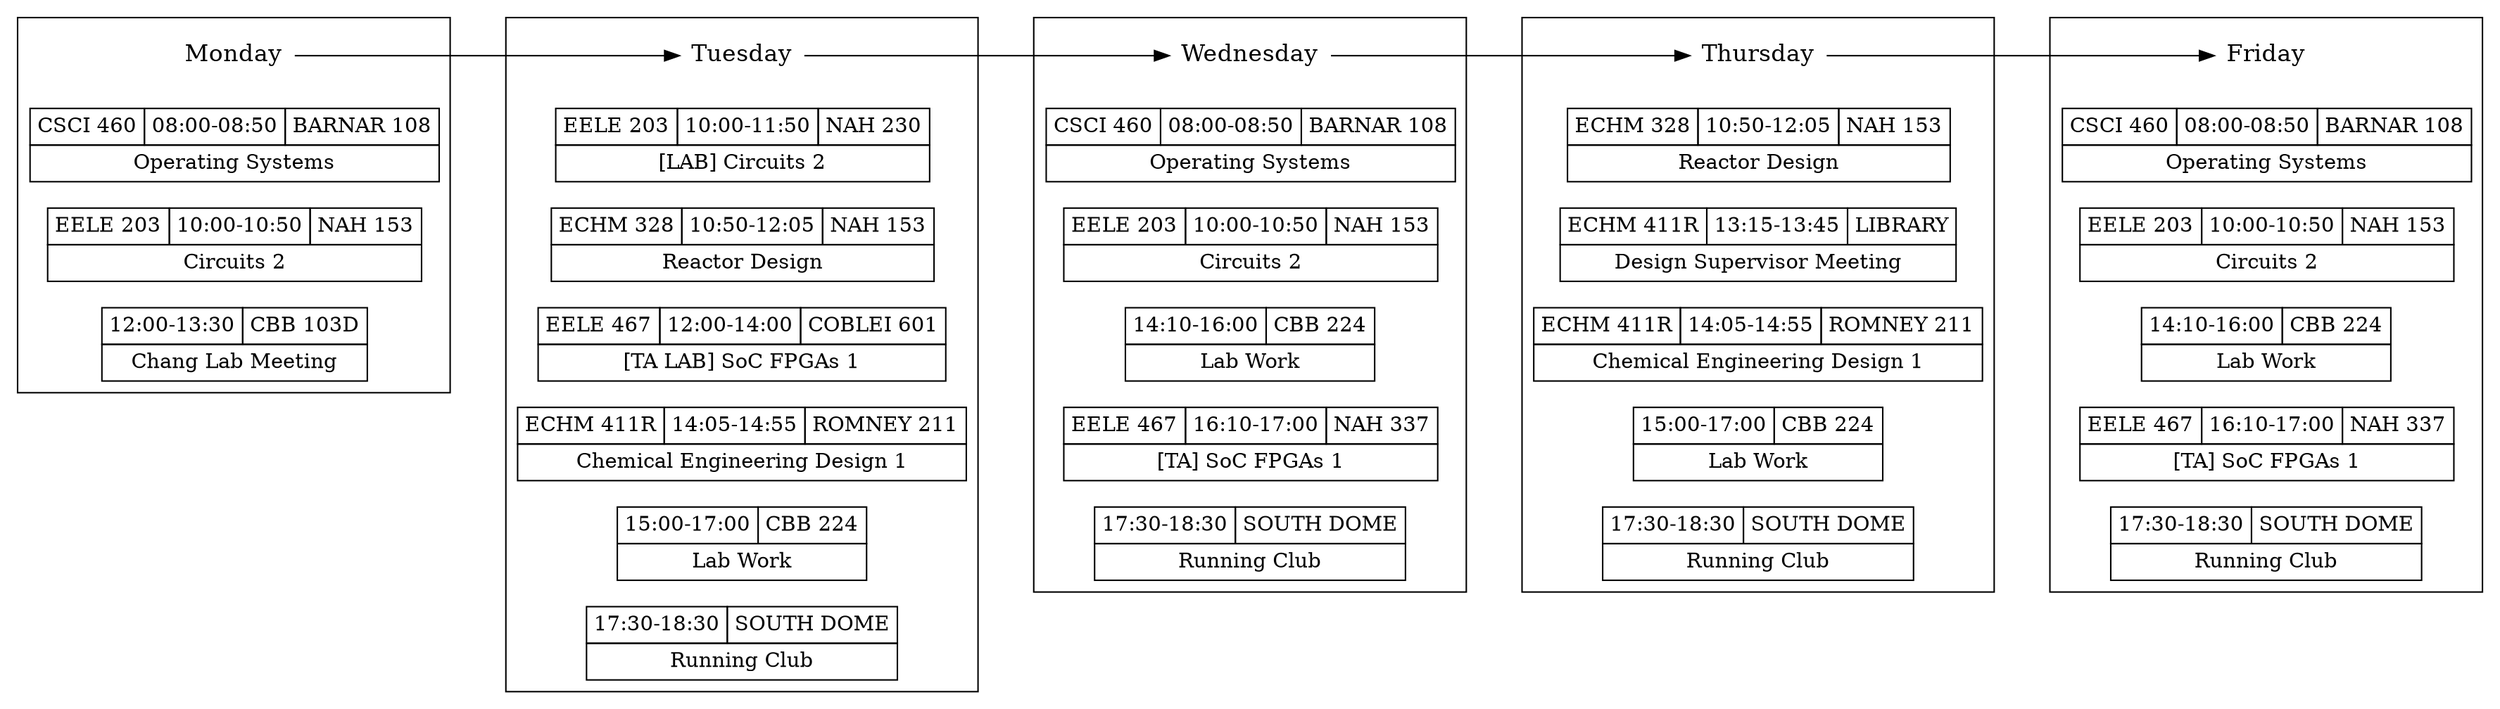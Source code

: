 digraph schedule {
    ranksep=.75; rankdir=LR; splines=false;

    {node [shape=plaintext,fontsize=16];
	"Monday" -> "Tuesday" -> "Wednesday" -> "Thursday" -> "Friday";
    }

    {node [shape=none, margin=0]
	subgraph clustermonday { rank = same; "Monday"; "CSCI460-m"; "EELE203-m"; "WORK-m-meeting"; }
    }

    "CSCI460-m" [label=<
		 <TABLE BORDER="0" CELLBORDER="1" CELLSPACING="0" CELLPADDING="4">
		 <TR>
		 <TD>CSCI 460</TD>
		 <TD>08:00-08:50</TD>
		 <TD>BARNAR 108</TD>
		 </TR>
		 <TR><TD COLSPAN="3">Operating Systems</TD></TR>
		 </TABLE>>];

    "EELE203-m" [label=<
		 <TABLE BORDER="0" CELLBORDER="1" CELLSPACING="0" CELLPADDING="4">
		 <TR>
		 <TD>EELE 203</TD>
		 <TD>10:00-10:50</TD>
		 <TD>NAH 153</TD>
		 </TR>
		 <TR><TD COLSPAN="3">Circuits 2</TD></TR>
		 </TABLE>>];

    "WORK-m-meeting" [label=<
		      <TABLE BORDER="0" CELLBORDER="1" CELLSPACING="0" CELLPADDING="4">
		      <TR>
		      <TD>12:00-13:30</TD>
		      <TD>CBB 103D</TD>
		      </TR>
		      <TR><TD COLSPAN="2">Chang Lab Meeting</TD></TR>
		      </TABLE>>];

    {node [shape=none, margin=0]
	subgraph clustertuesday { rank = same; "Tuesday"; "EELE203-t-lab"; "ECHM328-t"; "EELE467-t-TA"; "ECHM411R-t"; "WORK-t"; "RUNNING-t"; }
    }

    "EELE203-t-lab" [label=<
		     <TABLE BORDER="0" CELLBORDER="1" CELLSPACING="0" CELLPADDING="4">
		     <TR>
		     <TD>EELE 203</TD>
		     <TD>10:00-11:50</TD>
		     <TD>NAH 230</TD>
		     </TR>
		     <TR><TD COLSPAN="3">[LAB] Circuits 2</TD></TR>
		     </TABLE>>];

    "ECHM328-t" [label=<
		 <TABLE BORDER="0" CELLBORDER="1" CELLSPACING="0" CELLPADDING="4">
		 <TR>
		 <TD>ECHM 328</TD>
		 <TD>10:50-12:05</TD>
		 <TD>NAH 153</TD>
		 </TR>
		 <TR><TD COLSPAN="3">Reactor Design</TD></TR>
		 </TABLE>>];

    "EELE467-t-TA" [label=<
		    <TABLE BORDER="0" CELLBORDER="1" CELLSPACING="0" CELLPADDING="4">
		    <TR>
		    <TD>EELE 467</TD>
		    <TD>12:00-14:00</TD>
		    <TD>COBLEI 601</TD>
		    </TR>
		    <TR><TD COLSPAN="3">[TA LAB] SoC FPGAs 1</TD></TR>
		    </TABLE>>];

    "ECHM411R-t" [label=<
		  <TABLE BORDER="0" CELLBORDER="1" CELLSPACING="0" CELLPADDING="4">
		  <TR>
		  <TD>ECHM 411R</TD>
		  <TD>14:05-14:55</TD>
		  <TD>ROMNEY 211</TD>
		  </TR>
		  <TR><TD COLSPAN="3">Chemical Engineering Design 1</TD></TR>
		  </TABLE>>];

    "WORK-t" [label=<
	      <TABLE BORDER="0" CELLBORDER="1" CELLSPACING="0" CELLPADDING="4">
	      <TR>
	      <TD>15:00-17:00</TD>
	      <TD>CBB 224</TD>
	      </TR>
	      <TR><TD COLSPAN="2">Lab Work</TD></TR>
	      </TABLE>>];

    "RUNNING-t" [label=<
		 <TABLE BORDER="0" CELLBORDER="1" CELLSPACING="0" CELLPADDING="4">
		 <TR>
		 <TD>17:30-18:30</TD>
		 <TD>SOUTH DOME</TD>
		 </TR>
		 <TR><TD COLSPAN="2">Running Club</TD></TR>
		 </TABLE>>];

    {node [shape=none, margin=0]
	subgraph clusterwednesday { rank = same; "Wednesday"; "CSCI460-w"; "EELE203-w"; "WORK-w"; "EELE467-w-TA"; "RUNNING-w"; }
    }

    "CSCI460-w" [label=<
		 <TABLE BORDER="0" CELLBORDER="1" CELLSPACING="0" CELLPADDING="4">
		 <TR>
		 <TD>CSCI 460</TD>
		 <TD>08:00-08:50</TD>
		 <TD>BARNAR 108</TD>
		 </TR>
		 <TR><TD COLSPAN="3">Operating Systems</TD></TR>
		 </TABLE>>];

    "EELE203-w" [label=<
		 <TABLE BORDER="0" CELLBORDER="1" CELLSPACING="0" CELLPADDING="4">
		 <TR>
		 <TD>EELE 203</TD>
		 <TD>10:00-10:50</TD>
		 <TD>NAH 153</TD>
		 </TR>
		 <TR><TD COLSPAN="3">Circuits 2</TD></TR>
		 </TABLE>>];

    "WORK-w" [label=<
	      <TABLE BORDER="0" CELLBORDER="1" CELLSPACING="0" CELLPADDING="4">
	      <TR>
	      <TD>14:10-16:00</TD>
	      <TD>CBB 224</TD>
	      </TR>
	      <TR><TD COLSPAN="2">Lab Work</TD></TR>
	      </TABLE>>];

    "EELE467-w-TA" [label=<
		    <TABLE BORDER="0" CELLBORDER="1" CELLSPACING="0" CELLPADDING="4">
		    <TR>
		    <TD>EELE 467</TD>
		    <TD>16:10-17:00</TD>
		    <TD>NAH 337</TD>
		    </TR>
		    <TR><TD COLSPAN="3">[TA] SoC FPGAs 1</TD></TR>
		    </TABLE>>];

    "RUNNING-w" [label=<
		 <TABLE BORDER="0" CELLBORDER="1" CELLSPACING="0" CELLPADDING="4">
		 <TR>
		 <TD>17:30-18:30</TD>
		 <TD>SOUTH DOME</TD>
		 </TR>
		 <TR><TD COLSPAN="2">Running Club</TD></TR>
		 </TABLE>>];

    {node [shape=none, margin=0]
	subgraph clusterthursday { rank = same; "Thursday"; "ECHM328-r"; "ECHM411R-r-meeting"; "ECHM411R-r"; "WORK-r"; "RUNNING-r"; }
    }

    "ECHM328-r" [label=<
		 <TABLE BORDER="0" CELLBORDER="1" CELLSPACING="0" CELLPADDING="4">
		 <TR>
		 <TD>ECHM 328</TD>
		 <TD>10:50-12:05</TD>
		 <TD>NAH 153</TD>
		 </TR>
		 <TR><TD COLSPAN="3">Reactor Design</TD></TR>
		 </TABLE>>];

    "ECHM411R-r-meeting" [label=<
			  <TABLE BORDER="0" CELLBORDER="1" CELLSPACING="0" CELLPADDING="4">
			  <TR>
			  <TD>ECHM 411R</TD>
			  <TD>13:15-13:45</TD>
			  <TD>LIBRARY</TD>
			  </TR>
			  <TR><TD COLSPAN="3">Design Supervisor Meeting</TD></TR>
			  </TABLE>>];

    "ECHM411R-r" [label=<
		  <TABLE BORDER="0" CELLBORDER="1" CELLSPACING="0" CELLPADDING="4">
		  <TR>
		  <TD>ECHM 411R</TD>
		  <TD>14:05-14:55</TD>
		  <TD>ROMNEY 211</TD>
		  </TR>
		  <TR><TD COLSPAN="3">Chemical Engineering Design 1</TD></TR>
		  </TABLE>>];

    "WORK-r" [label=<
	      <TABLE BORDER="0" CELLBORDER="1" CELLSPACING="0" CELLPADDING="4">
	      <TR>
	      <TD>15:00-17:00</TD>
	      <TD>CBB 224</TD>
	      </TR>
	      <TR><TD COLSPAN="2">Lab Work</TD></TR>
	      </TABLE>>];

    "RUNNING-r" [label=<
		 <TABLE BORDER="0" CELLBORDER="1" CELLSPACING="0" CELLPADDING="4">
		 <TR>
		 <TD>17:30-18:30</TD>
		 <TD>SOUTH DOME</TD>
		 </TR>
		 <TR><TD COLSPAN="2">Running Club</TD></TR>
		 </TABLE>>];

    {node [shape=none, margin=0]
	subgraph clusterfriday { rank = same; "Friday"; "CSCI460-f"; "EELE203-f"; "WORK-f"; "EELE467-f-TA"; "RUNNING-f"; }
    }

    "CSCI460-f" [label=<
		 <TABLE BORDER="0" CELLBORDER="1" CELLSPACING="0" CELLPADDING="4">
		 <TR>
		 <TD>CSCI 460</TD>
		 <TD>08:00-08:50</TD>
		 <TD>BARNAR 108</TD>
		 </TR>
		 <TR><TD COLSPAN="3">Operating Systems</TD></TR>
		 </TABLE>>];

    "EELE203-f" [label=<
		 <TABLE BORDER="0" CELLBORDER="1" CELLSPACING="0" CELLPADDING="4">
		 <TR>
		 <TD>EELE 203</TD>
		 <TD>10:00-10:50</TD>
		 <TD>NAH 153</TD>
		 </TR>
		 <TR><TD COLSPAN="3">Circuits 2</TD></TR>
		 </TABLE>>];

    "WORK-f" [label=<
	      <TABLE BORDER="0" CELLBORDER="1" CELLSPACING="0" CELLPADDING="4">
	      <TR>
	      <TD>14:10-16:00</TD>
	      <TD>CBB 224</TD>
	      </TR>
	      <TR><TD COLSPAN="2">Lab Work</TD></TR>
	      </TABLE>>];

    "EELE467-f-TA" [label=<
		    <TABLE BORDER="0" CELLBORDER="1" CELLSPACING="0" CELLPADDING="4">
		    <TR>
		    <TD>EELE 467</TD>
		    <TD>16:10-17:00</TD>
		    <TD>NAH 337</TD>
		    </TR>
		    <TR><TD COLSPAN="3">[TA] SoC FPGAs 1</TD></TR>
		    </TABLE>>];

    "RUNNING-f" [label=<
		 <TABLE BORDER="0" CELLBORDER="1" CELLSPACING="0" CELLPADDING="4">
		 <TR>
		 <TD>17:30-18:30</TD>
		 <TD>SOUTH DOME</TD>
		 </TR>
		 <TR><TD COLSPAN="2">Running Club</TD></TR>
		 </TABLE>>];
}
